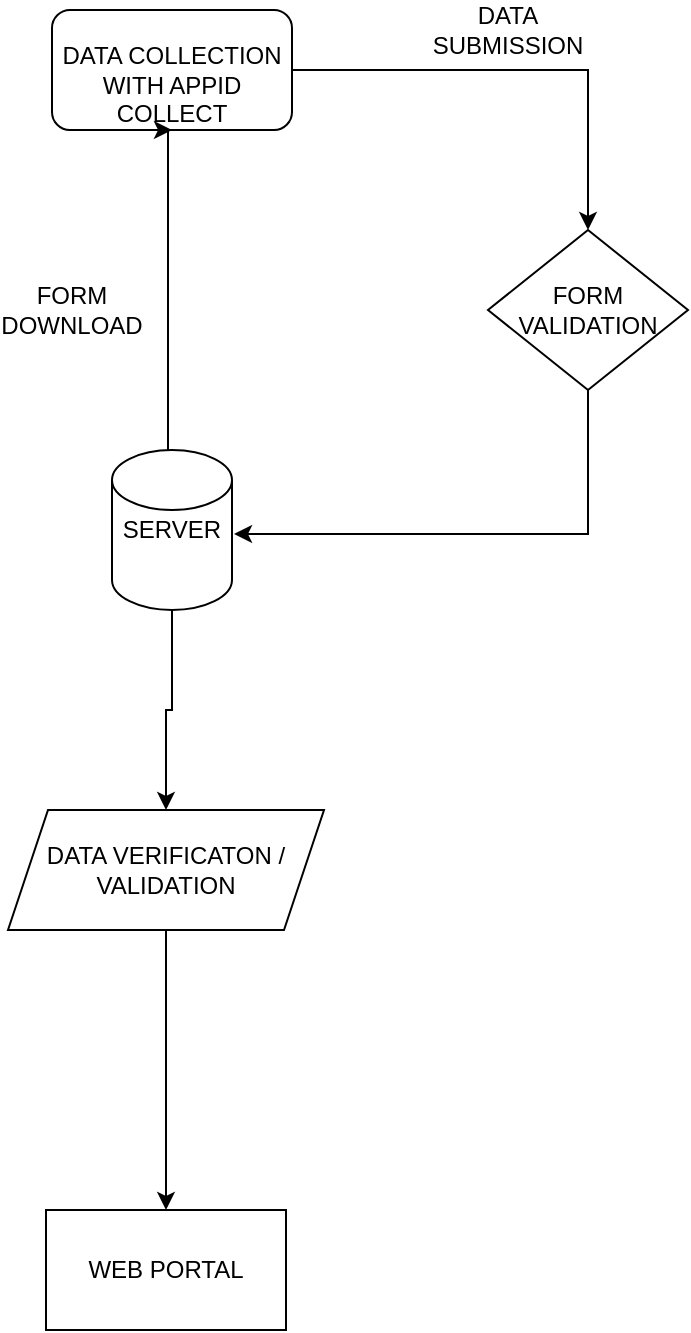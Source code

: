 <mxfile version="13.6.3" type="github">
  <diagram id="xuWYb-OyNWLFMOGDgIFq" name="Page-1">
    <mxGraphModel dx="1038" dy="587" grid="1" gridSize="10" guides="0" tooltips="1" connect="1" arrows="1" fold="1" page="1" pageScale="1" pageWidth="583" pageHeight="827" background="#ffffff" math="0" shadow="0">
      <root>
        <mxCell id="0" />
        <mxCell id="1" parent="0" />
        <mxCell id="wjCIMxuwmsn5qIuKQqMn-4" style="edgeStyle=orthogonalEdgeStyle;rounded=0;orthogonalLoop=1;jettySize=auto;html=1;exitX=1;exitY=0.5;exitDx=0;exitDy=0;" parent="1" source="wjCIMxuwmsn5qIuKQqMn-1" target="wjCIMxuwmsn5qIuKQqMn-3" edge="1">
          <mxGeometry relative="1" as="geometry" />
        </mxCell>
        <mxCell id="wjCIMxuwmsn5qIuKQqMn-1" value="&lt;br&gt;DATA COLLECTION WITH APPID COLLECT" style="rounded=1;whiteSpace=wrap;html=1;" parent="1" vertex="1">
          <mxGeometry x="232" y="40" width="120" height="60" as="geometry" />
        </mxCell>
        <mxCell id="wjCIMxuwmsn5qIuKQqMn-6" style="edgeStyle=orthogonalEdgeStyle;rounded=0;orthogonalLoop=1;jettySize=auto;html=1;exitX=0.5;exitY=0;exitDx=0;exitDy=0;entryX=0.5;entryY=1;entryDx=0;entryDy=0;" parent="1" target="wjCIMxuwmsn5qIuKQqMn-1" edge="1">
          <mxGeometry relative="1" as="geometry">
            <mxPoint x="292" y="300" as="sourcePoint" />
            <Array as="points">
              <mxPoint x="290" y="300" />
            </Array>
          </mxGeometry>
        </mxCell>
        <mxCell id="wjCIMxuwmsn5qIuKQqMn-8" style="edgeStyle=orthogonalEdgeStyle;rounded=0;orthogonalLoop=1;jettySize=auto;html=1;exitX=0.5;exitY=1;exitDx=0;exitDy=0;entryX=1.017;entryY=0.525;entryDx=0;entryDy=0;entryPerimeter=0;" parent="1" source="wjCIMxuwmsn5qIuKQqMn-3" target="wjCIMxuwmsn5qIuKQqMn-7" edge="1">
          <mxGeometry relative="1" as="geometry" />
        </mxCell>
        <mxCell id="wjCIMxuwmsn5qIuKQqMn-3" value="FORM VALIDATION" style="rhombus;whiteSpace=wrap;html=1;" parent="1" vertex="1">
          <mxGeometry x="450" y="150" width="100" height="80" as="geometry" />
        </mxCell>
        <mxCell id="Cj4uTGwDQnPfkzXzGSmn-2" value="" style="edgeStyle=orthogonalEdgeStyle;rounded=0;orthogonalLoop=1;jettySize=auto;html=1;" parent="1" source="wjCIMxuwmsn5qIuKQqMn-7" target="Cj4uTGwDQnPfkzXzGSmn-1" edge="1">
          <mxGeometry relative="1" as="geometry" />
        </mxCell>
        <mxCell id="wjCIMxuwmsn5qIuKQqMn-7" value="SERVER" style="shape=cylinder2;whiteSpace=wrap;html=1;boundedLbl=1;backgroundOutline=1;size=15;" parent="1" vertex="1">
          <mxGeometry x="262" y="260" width="60" height="80" as="geometry" />
        </mxCell>
        <mxCell id="wjCIMxuwmsn5qIuKQqMn-9" value="FORM DOWNLOAD" style="text;html=1;strokeColor=none;fillColor=none;align=center;verticalAlign=middle;whiteSpace=wrap;rounded=0;" parent="1" vertex="1">
          <mxGeometry x="222" y="180" width="40" height="20" as="geometry" />
        </mxCell>
        <mxCell id="wjCIMxuwmsn5qIuKQqMn-10" value="DATA SUBMISSION" style="text;html=1;strokeColor=none;fillColor=none;align=center;verticalAlign=middle;whiteSpace=wrap;rounded=0;" parent="1" vertex="1">
          <mxGeometry x="440" y="40" width="40" height="20" as="geometry" />
        </mxCell>
        <mxCell id="1RKwqdQD88ozAVcE06RQ-2" value="" style="edgeStyle=orthogonalEdgeStyle;rounded=0;orthogonalLoop=1;jettySize=auto;html=1;" edge="1" parent="1" source="Cj4uTGwDQnPfkzXzGSmn-1" target="1RKwqdQD88ozAVcE06RQ-1">
          <mxGeometry relative="1" as="geometry" />
        </mxCell>
        <mxCell id="Cj4uTGwDQnPfkzXzGSmn-1" value="DATA VERIFICATON / VALIDATION" style="shape=parallelogram;perimeter=parallelogramPerimeter;whiteSpace=wrap;html=1;fixedSize=1;" parent="1" vertex="1">
          <mxGeometry x="210" y="440" width="158" height="60" as="geometry" />
        </mxCell>
        <mxCell id="1RKwqdQD88ozAVcE06RQ-1" value="WEB PORTAL" style="whiteSpace=wrap;html=1;" vertex="1" parent="1">
          <mxGeometry x="229" y="640" width="120" height="60" as="geometry" />
        </mxCell>
      </root>
    </mxGraphModel>
  </diagram>
</mxfile>
